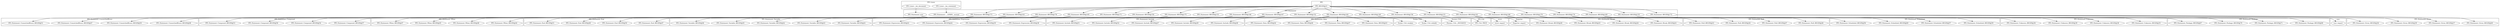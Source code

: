 digraph {
graph [overlap=false]
subgraph cluster_PPI_Statement_UnmatchedBrace {
	label="PPI::Statement::UnmatchedBrace";
	"PPI::Statement::UnmatchedBrace::BEGIN@48";
	"PPI::Statement::UnmatchedBrace::BEGIN@50";
	"PPI::Statement::UnmatchedBrace::BEGIN@47";
	"PPI::Statement::UnmatchedBrace::BEGIN@51";
}
subgraph cluster_PPI_Statement_When {
	label="PPI::Statement::When";
	"PPI::Statement::When::BEGIN@44";
	"PPI::Statement::When::BEGIN@48";
	"PPI::Statement::When::BEGIN@45";
	"PPI::Statement::When::BEGIN@47";
}
subgraph cluster_PPI_Statement_Variable {
	label="PPI::Statement::Variable";
	"PPI::Statement::Variable::BEGIN@41";
	"PPI::Statement::Variable::BEGIN@43";
	"PPI::Statement::Variable::BEGIN@42";
	"PPI::Statement::Variable::BEGIN@45";
	"PPI::Statement::Variable::BEGIN@46";
}
subgraph cluster_Scalar_Util {
	label="Scalar::Util";
	"Scalar::Util::refaddr";
	"Scalar::Util::weaken";
}
subgraph cluster_PPI_Statement_Scheduled {
	label="PPI::Statement::Scheduled";
	"PPI::Statement::Scheduled::BEGIN@59";
	"PPI::Statement::Scheduled::BEGIN@57";
	"PPI::Statement::Scheduled::BEGIN@60";
	"PPI::Statement::Scheduled::BEGIN@56";
}
subgraph cluster_PPI_Statement_Compound {
	label="PPI::Statement::Compound";
	"PPI::Statement::Compound::BEGIN@57";
	"PPI::Statement::Compound::BEGIN@54";
	"PPI::Statement::Compound::BEGIN@56";
	"PPI::Statement::Compound::BEGIN@53";
}
subgraph cluster_PPI_Lexer {
	label="PPI::Lexer";
	"PPI::Lexer::_lex_statement";
	"PPI::Lexer::_lex_document";
}
subgraph cluster_PPI_Statement_Null {
	label="PPI::Statement::Null";
	"PPI::Statement::Null::BEGIN@46";
	"PPI::Statement::Null::BEGIN@47";
	"PPI::Statement::Null::BEGIN@44";
	"PPI::Statement::Null::BEGIN@43";
}
subgraph cluster_PPI_Statement {
	label="PPI::Statement";
	"PPI::Statement::BEGIN@173";
	"PPI::Statement::BEGIN@163";
	"PPI::Statement::BEGIN@156";
	"PPI::Statement::BEGIN@176";
	"PPI::Statement::BEGIN@165";
	"PPI::Statement::BEGIN@175";
	"PPI::Statement::BEGIN@166";
	"PPI::Statement::BEGIN@167";
	"PPI::Statement::BEGIN@164";
	"PPI::Statement::BEGIN@152";
	"PPI::Statement::new";
	"PPI::Statement::BEGIN@149";
	"PPI::Statement::BEGIN@151";
	"PPI::Statement::BEGIN@162";
	"PPI::Statement::__LEXER__normal";
	"PPI::Statement::BEGIN@153";
	"PPI::Statement::BEGIN@168";
	"PPI::Statement::BEGIN@150";
	"PPI::Statement::BEGIN@171";
	"PPI::Statement::BEGIN@170";
	"PPI::Statement::BEGIN@174";
	"PPI::Statement::BEGIN@169";
	"PPI::Statement::BEGIN@155";
	"PPI::Statement::BEGIN@172";
}
subgraph cluster_Exporter {
	label="Exporter";
	"Exporter::import";
}
subgraph cluster_PPI_Statement_Expression {
	label="PPI::Statement::Expression";
	"PPI::Statement::Expression::BEGIN@38";
	"PPI::Statement::Expression::BEGIN@39";
	"PPI::Statement::Expression::BEGIN@42";
	"PPI::Statement::Expression::BEGIN@41";
}
subgraph cluster_PPI_Statement_Unknown {
	label="PPI::Statement::Unknown";
	"PPI::Statement::Unknown::BEGIN@35";
	"PPI::Statement::Unknown::BEGIN@38";
	"PPI::Statement::Unknown::BEGIN@39";
	"PPI::Statement::Unknown::BEGIN@36";
}
subgraph cluster_Params_Util {
	label="Params::Util";
	"Params::Util::_INSTANCE";
}
subgraph cluster_PPI_Statement_Data {
	label="PPI::Statement::Data";
	"PPI::Statement::Data::BEGIN@43";
	"PPI::Statement::Data::BEGIN@47";
	"PPI::Statement::Data::BEGIN@46";
	"PPI::Statement::Data::BEGIN@44";
}
subgraph cluster_PPI_Statement_Given {
	label="PPI::Statement::Given";
	"PPI::Statement::Given::BEGIN@40";
	"PPI::Statement::Given::BEGIN@37";
	"PPI::Statement::Given::BEGIN@39";
	"PPI::Statement::Given::BEGIN@36";
}
subgraph cluster_PPI_Statement_Package {
	label="PPI::Statement::Package";
	"PPI::Statement::Package::BEGIN@68";
	"PPI::Statement::Package::BEGIN@71";
	"PPI::Statement::Package::BEGIN@70";
	"PPI::Statement::Package::BEGIN@67";
}
subgraph cluster_PPI_Util {
	label="PPI::Util";
	"PPI::Util::TRUE";
}
subgraph cluster_vars {
	label="vars";
	"vars::import";
}
subgraph cluster_PPI_Statement_Include {
	label="PPI::Statement::Include";
	"PPI::Statement::Include::BEGIN@48";
	"PPI::Statement::Include::BEGIN@49";
	"PPI::Statement::Include::BEGIN@47";
	"PPI::Statement::Include::BEGIN@52";
	"PPI::Statement::Include::BEGIN@51";
}
subgraph cluster_strict {
	label="strict";
	"strict::import";
}
subgraph cluster_PPI_Statement_End {
	label="PPI::Statement::End";
	"PPI::Statement::End::BEGIN@47";
	"PPI::Statement::End::BEGIN@50";
	"PPI::Statement::End::BEGIN@48";
	"PPI::Statement::End::BEGIN@51";
}
subgraph cluster_PPI {
	label="PPI";
	"PPI::BEGIN@21";
}
subgraph cluster_PPI_Statement_Break {
	label="PPI::Statement::Break";
	"PPI::Statement::Break::BEGIN@41";
	"PPI::Statement::Break::BEGIN@44";
	"PPI::Statement::Break::BEGIN@43";
	"PPI::Statement::Break::BEGIN@40";
}
"PPI::BEGIN@21" -> "PPI::Statement::BEGIN@165";
"PPI::BEGIN@21" -> "PPI::Statement::BEGIN@162";
"PPI::Statement::BEGIN@167" -> "PPI::Statement::Include::BEGIN@51";
"PPI::Statement::BEGIN@173" -> "PPI::Statement::UnmatchedBrace::BEGIN@47";
"PPI::Statement::BEGIN@173" -> "PPI::Statement::UnmatchedBrace::BEGIN@50";
"PPI::Statement::BEGIN@163" -> "PPI::Statement::Compound::BEGIN@56";
"PPI::Statement::BEGIN@175" -> "PPI::Statement::Variable::BEGIN@46";
"PPI::Statement::BEGIN@175" -> "PPI::Statement::Variable::BEGIN@41";
"PPI::Statement::BEGIN@170" -> "PPI::Statement::Scheduled::BEGIN@57";
"PPI::Statement::BEGIN@174" -> "PPI::Statement::Unknown::BEGIN@38";
"PPI::Statement::BEGIN@165" -> "PPI::Statement::End::BEGIN@51";
"PPI::Statement::BEGIN@174" -> "PPI::Statement::Unknown::BEGIN@39";
"PPI::Lexer::_lex_statement" -> "PPI::Statement::__LEXER__normal";
"PPI::BEGIN@21" -> "PPI::Statement::BEGIN@155";
"PPI::Statement::BEGIN@164" -> "PPI::Statement::Data::BEGIN@47";
"PPI::Statement::BEGIN@163" -> "PPI::Statement::Compound::BEGIN@54";
"PPI::Statement::BEGIN@162" -> "PPI::Statement::Break::BEGIN@41";
"PPI::BEGIN@21" -> "PPI::Statement::BEGIN@167";
"PPI::BEGIN@21" -> "PPI::Statement::BEGIN@173";
"PPI::Statement::BEGIN@170" -> "PPI::Statement::Scheduled::BEGIN@59";
"PPI::BEGIN@21" -> "PPI::Statement::BEGIN@153";
"PPI::Statement::BEGIN@175" -> "PPI::Statement::Variable::BEGIN@45";
"PPI::Statement::new" -> "Params::Util::_INSTANCE";
"PPI::Statement::BEGIN@167" -> "PPI::Statement::Include::BEGIN@48";
"PPI::BEGIN@21" -> "PPI::Statement::BEGIN@166";
"PPI::Statement::BEGIN@166" -> "PPI::Statement::Expression::BEGIN@39";
"PPI::Statement::BEGIN@164" -> "PPI::Statement::Data::BEGIN@44";
"PPI::Statement::BEGIN@149" -> "strict::import";
"PPI::BEGIN@21" -> "PPI::Statement::BEGIN@176";
"PPI::Statement::BEGIN@169" -> "PPI::Statement::Package::BEGIN@67";
"PPI::BEGIN@21" -> "PPI::Statement::BEGIN@175";
"PPI::Statement::BEGIN@176" -> "PPI::Statement::When::BEGIN@48";
"PPI::Statement::BEGIN@175" -> "PPI::Statement::Variable::BEGIN@43";
"PPI::Statement::BEGIN@168" -> "PPI::Statement::Null::BEGIN@44";
"PPI::Statement::BEGIN@168" -> "PPI::Statement::Null::BEGIN@46";
"PPI::Statement::BEGIN@174" -> "PPI::Statement::Unknown::BEGIN@35";
"PPI::Statement::BEGIN@172" -> "PPI::Statement::Given::BEGIN@36";
"PPI::Statement::new" -> "PPI::Util::TRUE";
"PPI::BEGIN@21" -> "PPI::Statement::BEGIN@169";
"PPI::BEGIN@21" -> "PPI::Statement::BEGIN@171";
"PPI::Statement::BEGIN@163" -> "PPI::Statement::Compound::BEGIN@57";
"PPI::Statement::BEGIN@165" -> "PPI::Statement::End::BEGIN@48";
"PPI::Statement::BEGIN@151" -> "Exporter::import";
"PPI::Statement::BEGIN@166" -> "PPI::Statement::Expression::BEGIN@42";
"PPI::BEGIN@21" -> "PPI::Statement::BEGIN@170";
"PPI::BEGIN@21" -> "PPI::Statement::BEGIN@151";
"PPI::Statement::BEGIN@155" -> "vars::import";
"PPI::Lexer::_lex_document" -> "PPI::Statement::new";
"PPI::Statement::BEGIN@162" -> "PPI::Statement::Break::BEGIN@43";
"PPI::BEGIN@21" -> "PPI::Statement::BEGIN@172";
"PPI::Statement::BEGIN@166" -> "PPI::Statement::Expression::BEGIN@38";
"PPI::Statement::BEGIN@165" -> "PPI::Statement::End::BEGIN@50";
"PPI::Statement::BEGIN@168" -> "PPI::Statement::Null::BEGIN@47";
"PPI::Statement::BEGIN@167" -> "PPI::Statement::Include::BEGIN@52";
"PPI::BEGIN@21" -> "PPI::Statement::BEGIN@164";
"PPI::Statement::BEGIN@172" -> "PPI::Statement::Given::BEGIN@39";
"PPI::Statement::BEGIN@162" -> "PPI::Statement::Break::BEGIN@40";
"PPI::Statement::BEGIN@173" -> "PPI::Statement::UnmatchedBrace::BEGIN@51";
"PPI::Statement::new" -> "Scalar::Util::weaken";
"PPI::Statement::BEGIN@172" -> "PPI::Statement::Given::BEGIN@37";
"PPI::Statement::BEGIN@164" -> "PPI::Statement::Data::BEGIN@46";
"PPI::Statement::BEGIN@173" -> "PPI::Statement::UnmatchedBrace::BEGIN@48";
"PPI::Statement::BEGIN@170" -> "PPI::Statement::Scheduled::BEGIN@56";
"PPI::BEGIN@21" -> "PPI::Statement::BEGIN@156";
"PPI::Statement::BEGIN@169" -> "PPI::Statement::Package::BEGIN@71";
"PPI::Statement::BEGIN@163" -> "PPI::Statement::Compound::BEGIN@53";
"PPI::Statement::BEGIN@165" -> "PPI::Statement::End::BEGIN@47";
"PPI::Statement::BEGIN@172" -> "PPI::Statement::Given::BEGIN@40";
"PPI::Statement::BEGIN@166" -> "PPI::Statement::Expression::BEGIN@41";
"PPI::BEGIN@21" -> "PPI::Statement::BEGIN@149";
"PPI::Statement::BEGIN@170" -> "PPI::Statement::Scheduled::BEGIN@60";
"PPI::BEGIN@21" -> "PPI::Statement::BEGIN@174";
"PPI::Statement::BEGIN@176" -> "PPI::Statement::When::BEGIN@45";
"PPI::Statement::BEGIN@176" -> "PPI::Statement::When::BEGIN@44";
"PPI::Statement::BEGIN@167" -> "PPI::Statement::Include::BEGIN@49";
"PPI::Statement::new" -> "Scalar::Util::refaddr";
"PPI::Statement::BEGIN@169" -> "PPI::Statement::Package::BEGIN@70";
"PPI::Statement::BEGIN@164" -> "PPI::Statement::Data::BEGIN@43";
"PPI::Statement::BEGIN@169" -> "PPI::Statement::Package::BEGIN@68";
"PPI::Statement::BEGIN@174" -> "PPI::Statement::Unknown::BEGIN@36";
"PPI::BEGIN@21" -> "PPI::Statement::BEGIN@152";
"PPI::Statement::BEGIN@168" -> "PPI::Statement::Null::BEGIN@43";
"PPI::Statement::BEGIN@176" -> "PPI::Statement::When::BEGIN@47";
"PPI::BEGIN@21" -> "PPI::Statement::BEGIN@163";
"PPI::BEGIN@21" -> "PPI::Statement::BEGIN@150";
"PPI::Statement::BEGIN@162" -> "PPI::Statement::Break::BEGIN@44";
"PPI::BEGIN@21" -> "PPI::Statement::BEGIN@168";
"PPI::Statement::BEGIN@175" -> "PPI::Statement::Variable::BEGIN@42";
"PPI::Statement::BEGIN@167" -> "PPI::Statement::Include::BEGIN@47";
}
